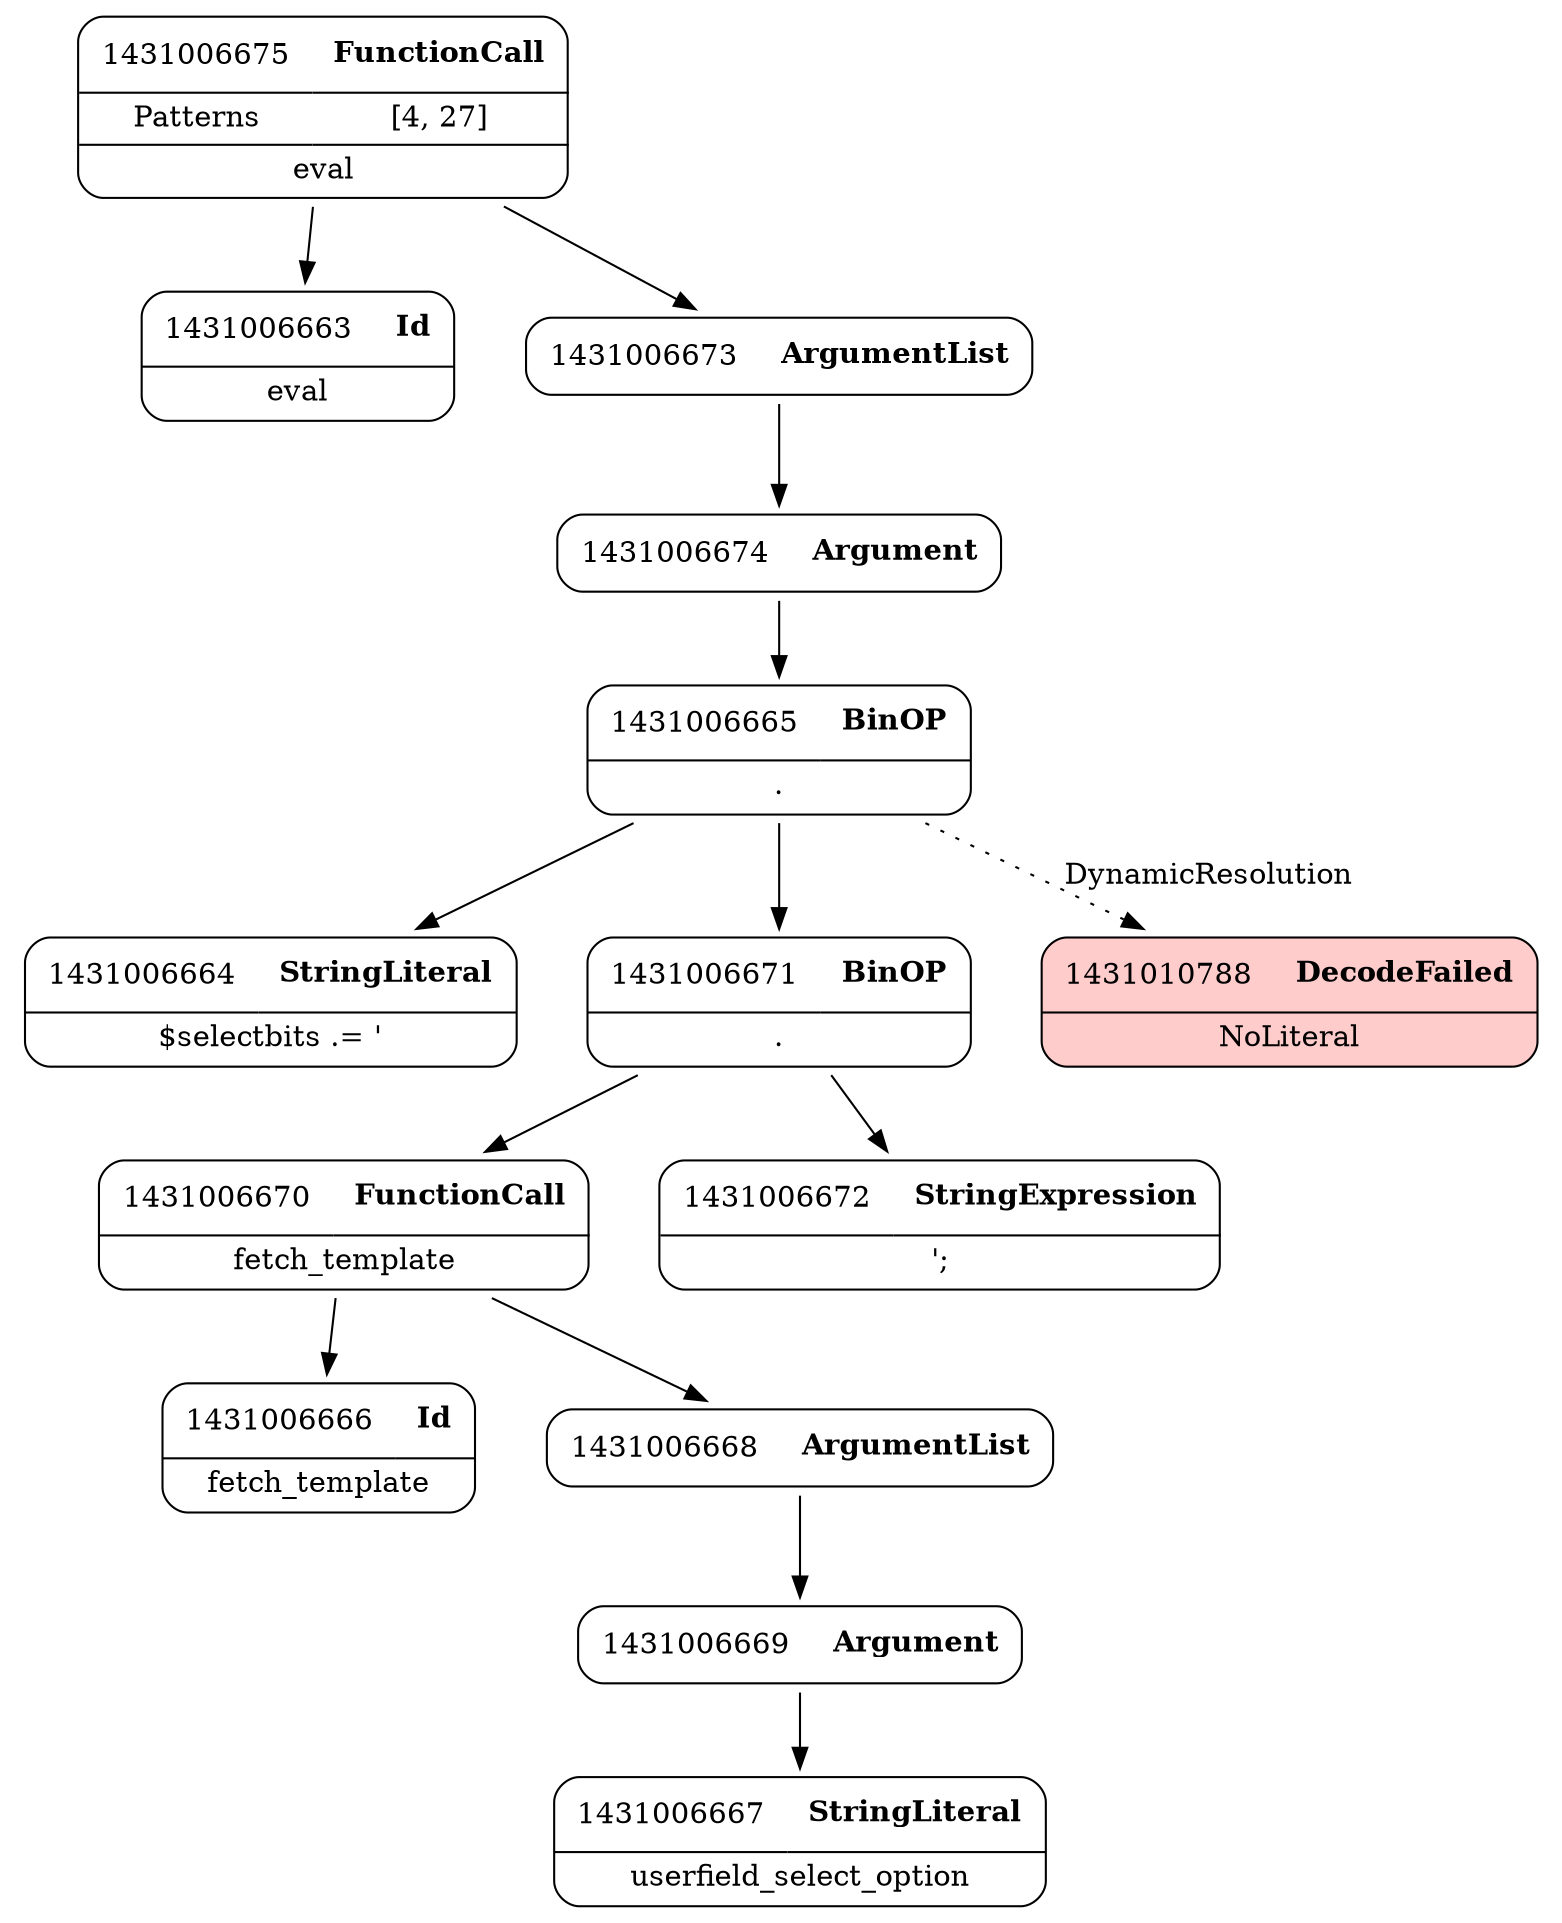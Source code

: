 digraph ast {
node [shape=none];
1431006667 [label=<<TABLE border='1' cellspacing='0' cellpadding='10' style='rounded' ><TR><TD border='0'>1431006667</TD><TD border='0'><B>StringLiteral</B></TD></TR><HR/><TR><TD border='0' cellpadding='5' colspan='2'>userfield_select_option</TD></TR></TABLE>>];
1431006666 [label=<<TABLE border='1' cellspacing='0' cellpadding='10' style='rounded' ><TR><TD border='0'>1431006666</TD><TD border='0'><B>Id</B></TD></TR><HR/><TR><TD border='0' cellpadding='5' colspan='2'>fetch_template</TD></TR></TABLE>>];
1431006665 [label=<<TABLE border='1' cellspacing='0' cellpadding='10' style='rounded' ><TR><TD border='0'>1431006665</TD><TD border='0'><B>BinOP</B></TD></TR><HR/><TR><TD border='0' cellpadding='5' colspan='2'>.</TD></TR></TABLE>>];
1431006665 -> 1431006664 [weight=2];
1431006665 -> 1431006671 [weight=2];
1431006665 -> 1431010788 [style=dotted,label=DynamicResolution];
1431006664 [label=<<TABLE border='1' cellspacing='0' cellpadding='10' style='rounded' ><TR><TD border='0'>1431006664</TD><TD border='0'><B>StringLiteral</B></TD></TR><HR/><TR><TD border='0' cellpadding='5' colspan='2'>$selectbits .= '</TD></TR></TABLE>>];
1431006671 [label=<<TABLE border='1' cellspacing='0' cellpadding='10' style='rounded' ><TR><TD border='0'>1431006671</TD><TD border='0'><B>BinOP</B></TD></TR><HR/><TR><TD border='0' cellpadding='5' colspan='2'>.</TD></TR></TABLE>>];
1431006671 -> 1431006670 [weight=2];
1431006671 -> 1431006672 [weight=2];
1431006670 [label=<<TABLE border='1' cellspacing='0' cellpadding='10' style='rounded' ><TR><TD border='0'>1431006670</TD><TD border='0'><B>FunctionCall</B></TD></TR><HR/><TR><TD border='0' cellpadding='5' colspan='2'>fetch_template</TD></TR></TABLE>>];
1431006670 -> 1431006666 [weight=2];
1431006670 -> 1431006668 [weight=2];
1431006669 [label=<<TABLE border='1' cellspacing='0' cellpadding='10' style='rounded' ><TR><TD border='0'>1431006669</TD><TD border='0'><B>Argument</B></TD></TR></TABLE>>];
1431006669 -> 1431006667 [weight=2];
1431006668 [label=<<TABLE border='1' cellspacing='0' cellpadding='10' style='rounded' ><TR><TD border='0'>1431006668</TD><TD border='0'><B>ArgumentList</B></TD></TR></TABLE>>];
1431006668 -> 1431006669 [weight=2];
1431006663 [label=<<TABLE border='1' cellspacing='0' cellpadding='10' style='rounded' ><TR><TD border='0'>1431006663</TD><TD border='0'><B>Id</B></TD></TR><HR/><TR><TD border='0' cellpadding='5' colspan='2'>eval</TD></TR></TABLE>>];
1431010788 [label=<<TABLE border='1' cellspacing='0' cellpadding='10' style='rounded' bgcolor='#FFCCCC' ><TR><TD border='0'>1431010788</TD><TD border='0'><B>DecodeFailed</B></TD></TR><HR/><TR><TD border='0' cellpadding='5' colspan='2'>NoLiteral</TD></TR></TABLE>>];
1431006675 [label=<<TABLE border='1' cellspacing='0' cellpadding='10' style='rounded' ><TR><TD border='0'>1431006675</TD><TD border='0'><B>FunctionCall</B></TD></TR><HR/><TR><TD border='0' cellpadding='5'>Patterns</TD><TD border='0' cellpadding='5'>[4, 27]</TD></TR><HR/><TR><TD border='0' cellpadding='5' colspan='2'>eval</TD></TR></TABLE>>];
1431006675 -> 1431006663 [weight=2];
1431006675 -> 1431006673 [weight=2];
1431006674 [label=<<TABLE border='1' cellspacing='0' cellpadding='10' style='rounded' ><TR><TD border='0'>1431006674</TD><TD border='0'><B>Argument</B></TD></TR></TABLE>>];
1431006674 -> 1431006665 [weight=2];
1431006673 [label=<<TABLE border='1' cellspacing='0' cellpadding='10' style='rounded' ><TR><TD border='0'>1431006673</TD><TD border='0'><B>ArgumentList</B></TD></TR></TABLE>>];
1431006673 -> 1431006674 [weight=2];
1431006672 [label=<<TABLE border='1' cellspacing='0' cellpadding='10' style='rounded' ><TR><TD border='0'>1431006672</TD><TD border='0'><B>StringExpression</B></TD></TR><HR/><TR><TD border='0' cellpadding='5' colspan='2'>';</TD></TR></TABLE>>];
}

